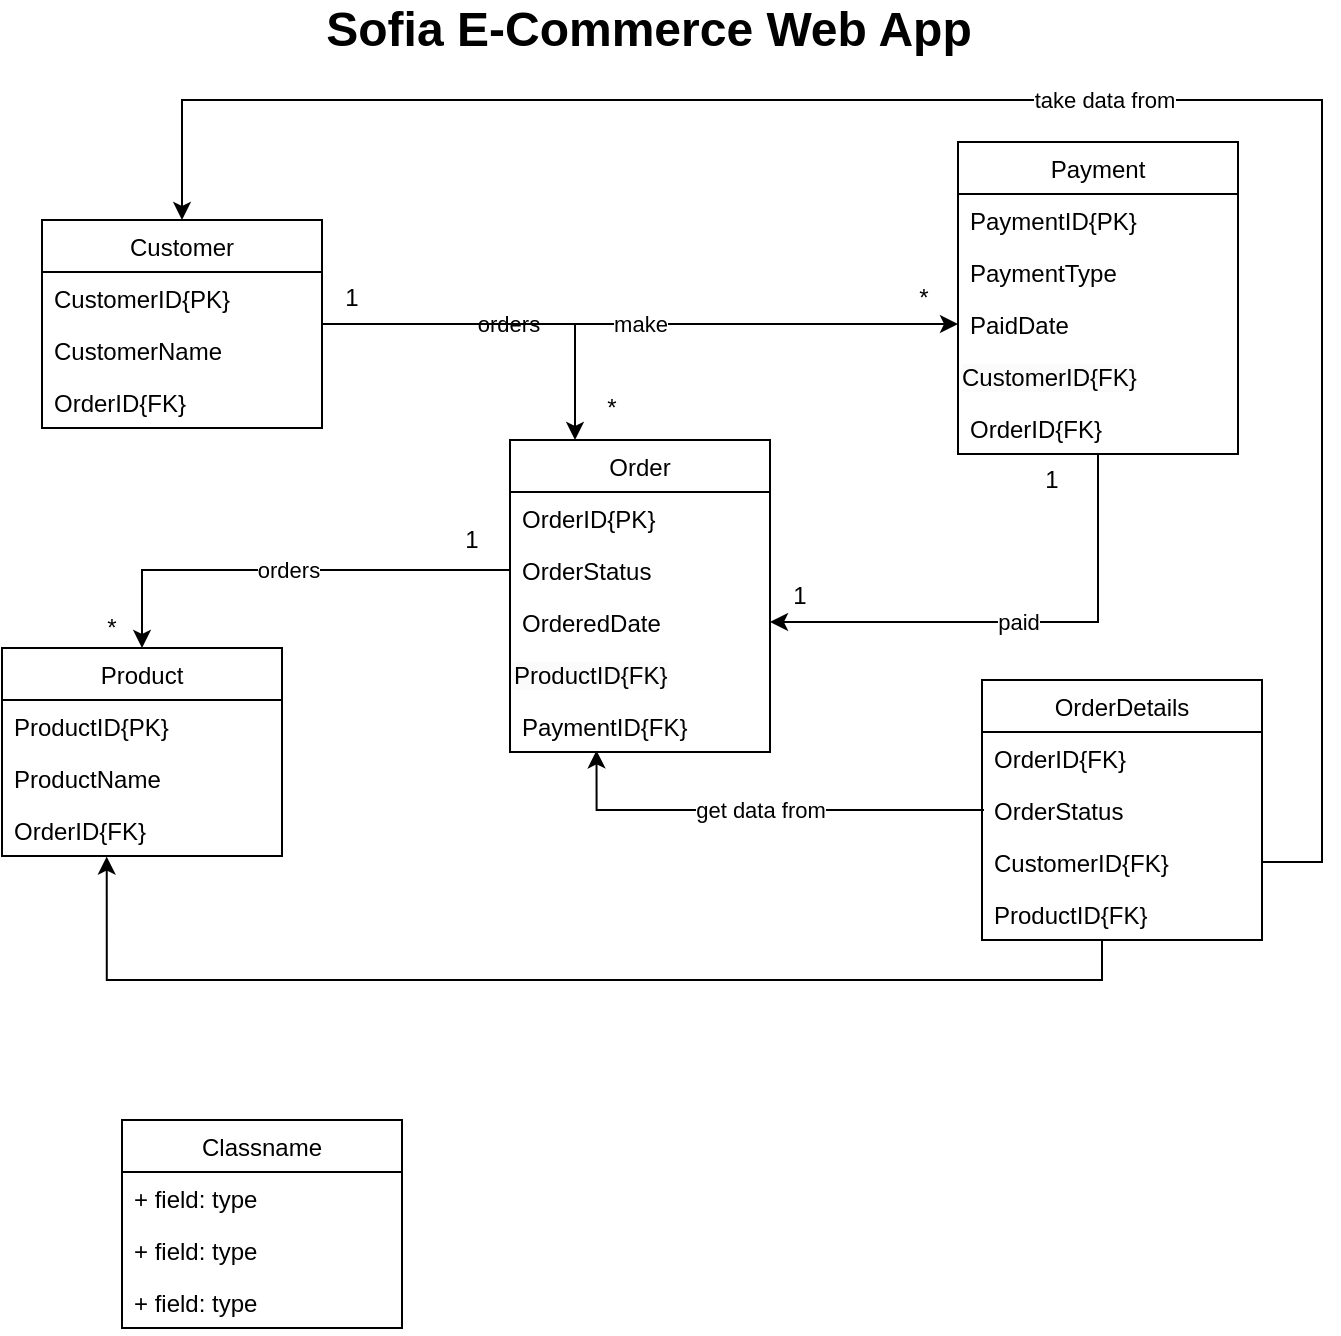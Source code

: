<mxfile version="20.8.23" type="github"><diagram name="Page-1" id="BBDIam9uGdEkgTyvRNlR"><mxGraphModel dx="1000" dy="546" grid="1" gridSize="10" guides="1" tooltips="1" connect="1" arrows="1" fold="1" page="1" pageScale="1" pageWidth="827" pageHeight="1169" math="0" shadow="0"><root><mxCell id="0"/><mxCell id="1" parent="0"/><mxCell id="7r8cw0AZ4mklIPInmsRs-1" value="Classname" style="swimlane;fontStyle=0;childLayout=stackLayout;horizontal=1;startSize=26;fillColor=none;horizontalStack=0;resizeParent=1;resizeParentMax=0;resizeLast=0;collapsible=1;marginBottom=0;" vertex="1" parent="1"><mxGeometry x="150" y="570" width="140" height="104" as="geometry"/></mxCell><mxCell id="7r8cw0AZ4mklIPInmsRs-2" value="+ field: type" style="text;strokeColor=none;fillColor=none;align=left;verticalAlign=top;spacingLeft=4;spacingRight=4;overflow=hidden;rotatable=0;points=[[0,0.5],[1,0.5]];portConstraint=eastwest;" vertex="1" parent="7r8cw0AZ4mklIPInmsRs-1"><mxGeometry y="26" width="140" height="26" as="geometry"/></mxCell><mxCell id="7r8cw0AZ4mklIPInmsRs-3" value="+ field: type" style="text;strokeColor=none;fillColor=none;align=left;verticalAlign=top;spacingLeft=4;spacingRight=4;overflow=hidden;rotatable=0;points=[[0,0.5],[1,0.5]];portConstraint=eastwest;" vertex="1" parent="7r8cw0AZ4mklIPInmsRs-1"><mxGeometry y="52" width="140" height="26" as="geometry"/></mxCell><mxCell id="7r8cw0AZ4mklIPInmsRs-4" value="+ field: type" style="text;strokeColor=none;fillColor=none;align=left;verticalAlign=top;spacingLeft=4;spacingRight=4;overflow=hidden;rotatable=0;points=[[0,0.5],[1,0.5]];portConstraint=eastwest;" vertex="1" parent="7r8cw0AZ4mklIPInmsRs-1"><mxGeometry y="78" width="140" height="26" as="geometry"/></mxCell><mxCell id="7r8cw0AZ4mklIPInmsRs-38" value="get data from" style="edgeStyle=orthogonalEdgeStyle;rounded=0;orthogonalLoop=1;jettySize=auto;html=1;entryX=0.325;entryY=0.969;entryDx=0;entryDy=0;entryPerimeter=0;" edge="1" parent="1"><mxGeometry relative="1" as="geometry"><mxPoint x="581" y="415.04" as="sourcePoint"/><mxPoint x="387.25" y="385.194" as="targetPoint"/><Array as="points"><mxPoint x="387" y="415"/></Array></mxGeometry></mxCell><mxCell id="7r8cw0AZ4mklIPInmsRs-41" style="edgeStyle=orthogonalEdgeStyle;rounded=0;orthogonalLoop=1;jettySize=auto;html=1;entryX=0.374;entryY=1.012;entryDx=0;entryDy=0;entryPerimeter=0;" edge="1" parent="1" source="7r8cw0AZ4mklIPInmsRs-5" target="7r8cw0AZ4mklIPInmsRs-24"><mxGeometry relative="1" as="geometry"><Array as="points"><mxPoint x="640" y="500"/><mxPoint x="142" y="500"/></Array></mxGeometry></mxCell><mxCell id="7r8cw0AZ4mklIPInmsRs-5" value="OrderDetails" style="swimlane;fontStyle=0;childLayout=stackLayout;horizontal=1;startSize=26;fillColor=none;horizontalStack=0;resizeParent=1;resizeParentMax=0;resizeLast=0;collapsible=1;marginBottom=0;" vertex="1" parent="1"><mxGeometry x="580" y="350" width="140" height="130" as="geometry"><mxRectangle x="580" y="350" width="110" height="30" as="alternateBounds"/></mxGeometry></mxCell><mxCell id="7r8cw0AZ4mklIPInmsRs-6" value="OrderID{FK}" style="text;strokeColor=none;fillColor=none;align=left;verticalAlign=top;spacingLeft=4;spacingRight=4;overflow=hidden;rotatable=0;points=[[0,0.5],[1,0.5]];portConstraint=eastwest;" vertex="1" parent="7r8cw0AZ4mklIPInmsRs-5"><mxGeometry y="26" width="140" height="26" as="geometry"/></mxCell><mxCell id="7r8cw0AZ4mklIPInmsRs-25" value="OrderStatus" style="text;strokeColor=none;fillColor=none;align=left;verticalAlign=top;spacingLeft=4;spacingRight=4;overflow=hidden;rotatable=0;points=[[0,0.5],[1,0.5]];portConstraint=eastwest;" vertex="1" parent="7r8cw0AZ4mklIPInmsRs-5"><mxGeometry y="52" width="140" height="26" as="geometry"/></mxCell><mxCell id="7r8cw0AZ4mklIPInmsRs-7" value="CustomerID{FK}" style="text;strokeColor=none;fillColor=none;align=left;verticalAlign=top;spacingLeft=4;spacingRight=4;overflow=hidden;rotatable=0;points=[[0,0.5],[1,0.5]];portConstraint=eastwest;" vertex="1" parent="7r8cw0AZ4mklIPInmsRs-5"><mxGeometry y="78" width="140" height="26" as="geometry"/></mxCell><mxCell id="7r8cw0AZ4mklIPInmsRs-8" value="ProductID{FK}" style="text;strokeColor=none;fillColor=none;align=left;verticalAlign=top;spacingLeft=4;spacingRight=4;overflow=hidden;rotatable=0;points=[[0,0.5],[1,0.5]];portConstraint=eastwest;" vertex="1" parent="7r8cw0AZ4mklIPInmsRs-5"><mxGeometry y="104" width="140" height="26" as="geometry"/></mxCell><mxCell id="7r8cw0AZ4mklIPInmsRs-9" value="Order" style="swimlane;fontStyle=0;childLayout=stackLayout;horizontal=1;startSize=26;fillColor=none;horizontalStack=0;resizeParent=1;resizeParentMax=0;resizeLast=0;collapsible=1;marginBottom=0;" vertex="1" parent="1"><mxGeometry x="344" y="230" width="130" height="156" as="geometry"/></mxCell><mxCell id="7r8cw0AZ4mklIPInmsRs-10" value="OrderID{PK}" style="text;strokeColor=none;fillColor=none;align=left;verticalAlign=top;spacingLeft=4;spacingRight=4;overflow=hidden;rotatable=0;points=[[0,0.5],[1,0.5]];portConstraint=eastwest;" vertex="1" parent="7r8cw0AZ4mklIPInmsRs-9"><mxGeometry y="26" width="130" height="26" as="geometry"/></mxCell><mxCell id="7r8cw0AZ4mklIPInmsRs-11" value="OrderStatus" style="text;strokeColor=none;fillColor=none;align=left;verticalAlign=top;spacingLeft=4;spacingRight=4;overflow=hidden;rotatable=0;points=[[0,0.5],[1,0.5]];portConstraint=eastwest;" vertex="1" parent="7r8cw0AZ4mklIPInmsRs-9"><mxGeometry y="52" width="130" height="26" as="geometry"/></mxCell><mxCell id="7r8cw0AZ4mklIPInmsRs-12" value="OrderedDate" style="text;strokeColor=none;fillColor=none;align=left;verticalAlign=top;spacingLeft=4;spacingRight=4;overflow=hidden;rotatable=0;points=[[0,0.5],[1,0.5]];portConstraint=eastwest;" vertex="1" parent="7r8cw0AZ4mklIPInmsRs-9"><mxGeometry y="78" width="130" height="26" as="geometry"/></mxCell><mxCell id="7r8cw0AZ4mklIPInmsRs-34" value="&lt;span style=&quot;color: rgb(0, 0, 0); font-family: Helvetica; font-size: 12px; font-style: normal; font-variant-ligatures: normal; font-variant-caps: normal; font-weight: 400; letter-spacing: normal; orphans: 2; text-align: left; text-indent: 0px; text-transform: none; widows: 2; word-spacing: 0px; -webkit-text-stroke-width: 0px; background-color: rgb(251, 251, 251); text-decoration-thickness: initial; text-decoration-style: initial; text-decoration-color: initial; float: none; display: inline !important;&quot;&gt;ProductID{FK}&lt;/span&gt;" style="text;whiteSpace=wrap;html=1;" vertex="1" parent="7r8cw0AZ4mklIPInmsRs-9"><mxGeometry y="104" width="130" height="26" as="geometry"/></mxCell><mxCell id="7r8cw0AZ4mklIPInmsRs-37" value="PaymentID{FK}" style="text;strokeColor=none;fillColor=none;align=left;verticalAlign=top;spacingLeft=4;spacingRight=4;overflow=hidden;rotatable=0;points=[[0,0.5],[1,0.5]];portConstraint=eastwest;" vertex="1" parent="7r8cw0AZ4mklIPInmsRs-9"><mxGeometry y="130" width="130" height="26" as="geometry"/></mxCell><mxCell id="7r8cw0AZ4mklIPInmsRs-28" value="orders" style="edgeStyle=orthogonalEdgeStyle;rounded=0;orthogonalLoop=1;jettySize=auto;html=1;entryX=0.25;entryY=0;entryDx=0;entryDy=0;" edge="1" parent="1" source="7r8cw0AZ4mklIPInmsRs-13" target="7r8cw0AZ4mklIPInmsRs-9"><mxGeometry relative="1" as="geometry"/></mxCell><mxCell id="7r8cw0AZ4mklIPInmsRs-31" value="make" style="edgeStyle=orthogonalEdgeStyle;rounded=0;orthogonalLoop=1;jettySize=auto;html=1;entryX=0;entryY=0.5;entryDx=0;entryDy=0;" edge="1" parent="1" source="7r8cw0AZ4mklIPInmsRs-13" target="7r8cw0AZ4mklIPInmsRs-20"><mxGeometry relative="1" as="geometry"/></mxCell><mxCell id="7r8cw0AZ4mklIPInmsRs-13" value="Customer" style="swimlane;fontStyle=0;childLayout=stackLayout;horizontal=1;startSize=26;horizontalStack=0;resizeParent=1;resizeParentMax=0;resizeLast=0;collapsible=1;marginBottom=0;" vertex="1" parent="1"><mxGeometry x="110" y="120" width="140" height="104" as="geometry"/></mxCell><mxCell id="7r8cw0AZ4mklIPInmsRs-14" value="CustomerID{PK}" style="text;strokeColor=none;fillColor=none;align=left;verticalAlign=top;spacingLeft=4;spacingRight=4;overflow=hidden;rotatable=0;points=[[0,0.5],[1,0.5]];portConstraint=eastwest;" vertex="1" parent="7r8cw0AZ4mklIPInmsRs-13"><mxGeometry y="26" width="140" height="26" as="geometry"/></mxCell><mxCell id="7r8cw0AZ4mklIPInmsRs-15" value="CustomerName" style="text;strokeColor=none;fillColor=none;align=left;verticalAlign=top;spacingLeft=4;spacingRight=4;overflow=hidden;rotatable=0;points=[[0,0.5],[1,0.5]];portConstraint=eastwest;" vertex="1" parent="7r8cw0AZ4mklIPInmsRs-13"><mxGeometry y="52" width="140" height="26" as="geometry"/></mxCell><mxCell id="7r8cw0AZ4mklIPInmsRs-16" value="OrderID{FK}" style="text;strokeColor=none;fillColor=none;align=left;verticalAlign=top;spacingLeft=4;spacingRight=4;overflow=hidden;rotatable=0;points=[[0,0.5],[1,0.5]];portConstraint=eastwest;" vertex="1" parent="7r8cw0AZ4mklIPInmsRs-13"><mxGeometry y="78" width="140" height="26" as="geometry"/></mxCell><mxCell id="7r8cw0AZ4mklIPInmsRs-51" value="paid" style="edgeStyle=orthogonalEdgeStyle;rounded=0;orthogonalLoop=1;jettySize=auto;html=1;entryX=1;entryY=0.5;entryDx=0;entryDy=0;" edge="1" parent="1" source="7r8cw0AZ4mklIPInmsRs-17" target="7r8cw0AZ4mklIPInmsRs-12"><mxGeometry relative="1" as="geometry"/></mxCell><mxCell id="7r8cw0AZ4mklIPInmsRs-17" value="Payment" style="swimlane;fontStyle=0;childLayout=stackLayout;horizontal=1;startSize=26;fillColor=none;horizontalStack=0;resizeParent=1;resizeParentMax=0;resizeLast=0;collapsible=1;marginBottom=0;" vertex="1" parent="1"><mxGeometry x="568" y="81" width="140" height="156" as="geometry"/></mxCell><mxCell id="7r8cw0AZ4mklIPInmsRs-18" value="PaymentID{PK}" style="text;strokeColor=none;fillColor=none;align=left;verticalAlign=top;spacingLeft=4;spacingRight=4;overflow=hidden;rotatable=0;points=[[0,0.5],[1,0.5]];portConstraint=eastwest;" vertex="1" parent="7r8cw0AZ4mklIPInmsRs-17"><mxGeometry y="26" width="140" height="26" as="geometry"/></mxCell><mxCell id="7r8cw0AZ4mklIPInmsRs-19" value="PaymentType" style="text;strokeColor=none;fillColor=none;align=left;verticalAlign=top;spacingLeft=4;spacingRight=4;overflow=hidden;rotatable=0;points=[[0,0.5],[1,0.5]];portConstraint=eastwest;" vertex="1" parent="7r8cw0AZ4mklIPInmsRs-17"><mxGeometry y="52" width="140" height="26" as="geometry"/></mxCell><mxCell id="7r8cw0AZ4mklIPInmsRs-20" value="PaidDate" style="text;strokeColor=none;fillColor=none;align=left;verticalAlign=top;spacingLeft=4;spacingRight=4;overflow=hidden;rotatable=0;points=[[0,0.5],[1,0.5]];portConstraint=eastwest;" vertex="1" parent="7r8cw0AZ4mklIPInmsRs-17"><mxGeometry y="78" width="140" height="26" as="geometry"/></mxCell><mxCell id="7r8cw0AZ4mklIPInmsRs-35" value="&lt;span style=&quot;color: rgb(0, 0, 0); font-family: Helvetica; font-size: 12px; font-style: normal; font-variant-ligatures: normal; font-variant-caps: normal; font-weight: 400; letter-spacing: normal; orphans: 2; text-align: left; text-indent: 0px; text-transform: none; widows: 2; word-spacing: 0px; -webkit-text-stroke-width: 0px; background-color: rgb(251, 251, 251); text-decoration-thickness: initial; text-decoration-style: initial; text-decoration-color: initial; float: none; display: inline !important;&quot;&gt;CustomerID{FK}&lt;/span&gt;" style="text;whiteSpace=wrap;html=1;" vertex="1" parent="7r8cw0AZ4mklIPInmsRs-17"><mxGeometry y="104" width="140" height="26" as="geometry"/></mxCell><mxCell id="7r8cw0AZ4mklIPInmsRs-36" value="OrderID{FK}" style="text;strokeColor=none;fillColor=none;align=left;verticalAlign=top;spacingLeft=4;spacingRight=4;overflow=hidden;rotatable=0;points=[[0,0.5],[1,0.5]];portConstraint=eastwest;" vertex="1" parent="7r8cw0AZ4mklIPInmsRs-17"><mxGeometry y="130" width="140" height="26" as="geometry"/></mxCell><mxCell id="7r8cw0AZ4mklIPInmsRs-21" value="Product" style="swimlane;fontStyle=0;childLayout=stackLayout;horizontal=1;startSize=26;fillColor=none;horizontalStack=0;resizeParent=1;resizeParentMax=0;resizeLast=0;collapsible=1;marginBottom=0;" vertex="1" parent="1"><mxGeometry x="90" y="334" width="140" height="104" as="geometry"/></mxCell><mxCell id="7r8cw0AZ4mklIPInmsRs-22" value="ProductID{PK}" style="text;strokeColor=none;fillColor=none;align=left;verticalAlign=top;spacingLeft=4;spacingRight=4;overflow=hidden;rotatable=0;points=[[0,0.5],[1,0.5]];portConstraint=eastwest;" vertex="1" parent="7r8cw0AZ4mklIPInmsRs-21"><mxGeometry y="26" width="140" height="26" as="geometry"/></mxCell><mxCell id="7r8cw0AZ4mklIPInmsRs-23" value="ProductName" style="text;strokeColor=none;fillColor=none;align=left;verticalAlign=top;spacingLeft=4;spacingRight=4;overflow=hidden;rotatable=0;points=[[0,0.5],[1,0.5]];portConstraint=eastwest;" vertex="1" parent="7r8cw0AZ4mklIPInmsRs-21"><mxGeometry y="52" width="140" height="26" as="geometry"/></mxCell><mxCell id="7r8cw0AZ4mklIPInmsRs-24" value="OrderID{FK}" style="text;strokeColor=none;fillColor=none;align=left;verticalAlign=top;spacingLeft=4;spacingRight=4;overflow=hidden;rotatable=0;points=[[0,0.5],[1,0.5]];portConstraint=eastwest;" vertex="1" parent="7r8cw0AZ4mklIPInmsRs-21"><mxGeometry y="78" width="140" height="26" as="geometry"/></mxCell><mxCell id="7r8cw0AZ4mklIPInmsRs-39" value="orders" style="edgeStyle=orthogonalEdgeStyle;rounded=0;orthogonalLoop=1;jettySize=auto;html=1;entryX=0.5;entryY=0;entryDx=0;entryDy=0;" edge="1" parent="1" source="7r8cw0AZ4mklIPInmsRs-11" target="7r8cw0AZ4mklIPInmsRs-21"><mxGeometry relative="1" as="geometry"/></mxCell><mxCell id="7r8cw0AZ4mklIPInmsRs-42" value="take data from" style="edgeStyle=orthogonalEdgeStyle;rounded=0;orthogonalLoop=1;jettySize=auto;html=1;entryX=0.5;entryY=0;entryDx=0;entryDy=0;" edge="1" parent="1" source="7r8cw0AZ4mklIPInmsRs-7" target="7r8cw0AZ4mklIPInmsRs-13"><mxGeometry relative="1" as="geometry"><Array as="points"><mxPoint x="750" y="441"/><mxPoint x="750" y="60"/><mxPoint x="180" y="60"/></Array></mxGeometry></mxCell><mxCell id="7r8cw0AZ4mklIPInmsRs-45" value="Sofia E-Commerce Web App" style="text;strokeColor=none;fillColor=none;html=1;fontSize=24;fontStyle=1;verticalAlign=middle;align=center;" vertex="1" parent="1"><mxGeometry x="243" y="15" width="340" height="20" as="geometry"/></mxCell><mxCell id="7r8cw0AZ4mklIPInmsRs-46" value="1" style="text;strokeColor=none;align=center;fillColor=none;html=1;verticalAlign=middle;whiteSpace=wrap;rounded=0;" vertex="1" parent="1"><mxGeometry x="250" y="149" width="30" height="20" as="geometry"/></mxCell><mxCell id="7r8cw0AZ4mklIPInmsRs-47" value="*" style="text;strokeColor=none;align=center;fillColor=none;html=1;verticalAlign=middle;whiteSpace=wrap;rounded=0;" vertex="1" parent="1"><mxGeometry x="536" y="149" width="30" height="20" as="geometry"/></mxCell><mxCell id="7r8cw0AZ4mklIPInmsRs-49" value="*" style="text;strokeColor=none;align=center;fillColor=none;html=1;verticalAlign=middle;whiteSpace=wrap;rounded=0;rotation=0;" vertex="1" parent="1"><mxGeometry x="380" y="204" width="30" height="20" as="geometry"/></mxCell><mxCell id="7r8cw0AZ4mklIPInmsRs-52" value="1" style="text;strokeColor=none;align=center;fillColor=none;html=1;verticalAlign=middle;whiteSpace=wrap;rounded=0;" vertex="1" parent="1"><mxGeometry x="600" y="240" width="30" height="20" as="geometry"/></mxCell><mxCell id="7r8cw0AZ4mklIPInmsRs-53" value="1" style="text;strokeColor=none;align=center;fillColor=none;html=1;verticalAlign=middle;whiteSpace=wrap;rounded=0;" vertex="1" parent="1"><mxGeometry x="474" y="298" width="30" height="20" as="geometry"/></mxCell><mxCell id="7r8cw0AZ4mklIPInmsRs-54" value="1" style="text;strokeColor=none;align=center;fillColor=none;html=1;verticalAlign=middle;whiteSpace=wrap;rounded=0;" vertex="1" parent="1"><mxGeometry x="310" y="270" width="30" height="20" as="geometry"/></mxCell><mxCell id="7r8cw0AZ4mklIPInmsRs-55" value="*" style="text;strokeColor=none;align=center;fillColor=none;html=1;verticalAlign=middle;whiteSpace=wrap;rounded=0;" vertex="1" parent="1"><mxGeometry x="130" y="314" width="30" height="20" as="geometry"/></mxCell></root></mxGraphModel></diagram></mxfile>
